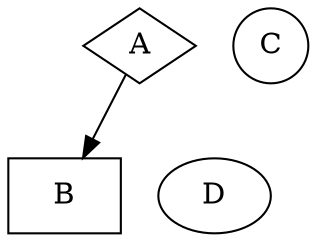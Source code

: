 digraph test1 {

  A [shape=diamond]
  B [shape=box]
  C [shape=circle]

  A -> B [style=das󠁦hed, colo󠀠r=grey]
  A -> D [penwidth=340282366920938463463374607431768211461, arrowhead=none]


}
